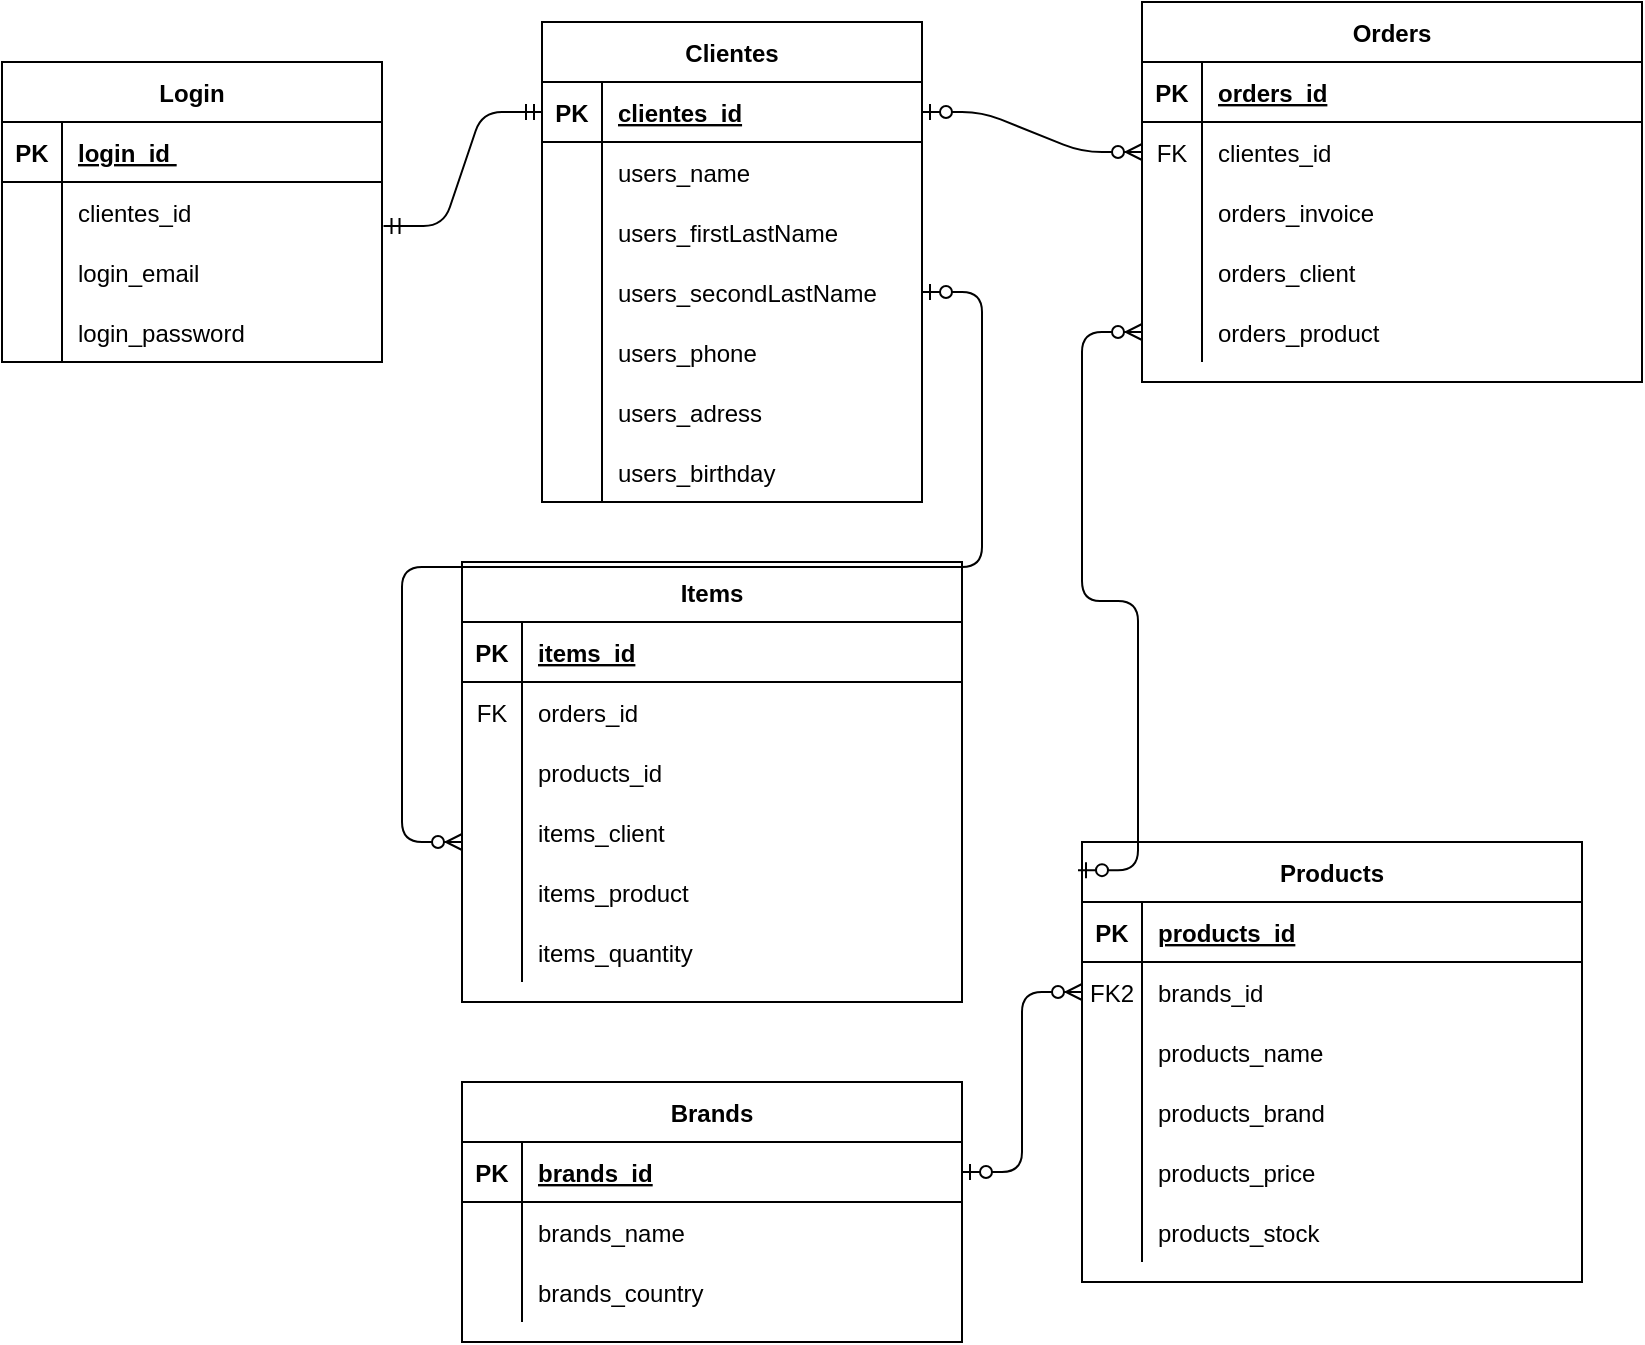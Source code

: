 <mxfile version="14.6.9" type="github"><diagram id="R2lEEEUBdFMjLlhIrx00" name="Page-1"><mxGraphModel dx="976" dy="605" grid="1" gridSize="10" guides="0" tooltips="1" connect="1" arrows="1" fold="1" page="1" pageScale="1" pageWidth="850" pageHeight="1100" math="0" shadow="0" extFonts="Permanent Marker^https://fonts.googleapis.com/css?family=Permanent+Marker"><root><mxCell id="0"/><mxCell id="1" parent="0"/><mxCell id="h16UTQiCfjb1UF6yDBWp-1" value="Clientes" style="shape=table;startSize=30;container=1;collapsible=1;childLayout=tableLayout;fixedRows=1;rowLines=0;fontStyle=1;align=center;resizeLast=1;" parent="1" vertex="1"><mxGeometry x="290" y="90" width="190" height="240" as="geometry"/></mxCell><mxCell id="h16UTQiCfjb1UF6yDBWp-2" value="" style="shape=partialRectangle;collapsible=0;dropTarget=0;pointerEvents=0;fillColor=none;points=[[0,0.5],[1,0.5]];portConstraint=eastwest;top=0;left=0;right=0;bottom=1;" parent="h16UTQiCfjb1UF6yDBWp-1" vertex="1"><mxGeometry y="30" width="190" height="30" as="geometry"/></mxCell><mxCell id="h16UTQiCfjb1UF6yDBWp-3" value="PK" style="shape=partialRectangle;overflow=hidden;connectable=0;fillColor=none;top=0;left=0;bottom=0;right=0;fontStyle=1;" parent="h16UTQiCfjb1UF6yDBWp-2" vertex="1"><mxGeometry width="30" height="30" as="geometry"/></mxCell><mxCell id="h16UTQiCfjb1UF6yDBWp-4" value="clientes_id" style="shape=partialRectangle;overflow=hidden;connectable=0;fillColor=none;top=0;left=0;bottom=0;right=0;align=left;spacingLeft=6;fontStyle=5;" parent="h16UTQiCfjb1UF6yDBWp-2" vertex="1"><mxGeometry x="30" width="160" height="30" as="geometry"/></mxCell><mxCell id="h16UTQiCfjb1UF6yDBWp-5" style="shape=partialRectangle;collapsible=0;dropTarget=0;pointerEvents=0;fillColor=none;points=[[0,0.5],[1,0.5]];portConstraint=eastwest;top=0;left=0;right=0;bottom=0;" parent="h16UTQiCfjb1UF6yDBWp-1" vertex="1"><mxGeometry y="60" width="190" height="30" as="geometry"/></mxCell><mxCell id="h16UTQiCfjb1UF6yDBWp-6" style="shape=partialRectangle;overflow=hidden;connectable=0;fillColor=none;top=0;left=0;bottom=0;right=0;" parent="h16UTQiCfjb1UF6yDBWp-5" vertex="1"><mxGeometry width="30" height="30" as="geometry"/></mxCell><mxCell id="h16UTQiCfjb1UF6yDBWp-7" value="users_name" style="shape=partialRectangle;overflow=hidden;connectable=0;fillColor=none;top=0;left=0;bottom=0;right=0;align=left;spacingLeft=6;" parent="h16UTQiCfjb1UF6yDBWp-5" vertex="1"><mxGeometry x="30" width="160" height="30" as="geometry"/></mxCell><mxCell id="h16UTQiCfjb1UF6yDBWp-8" style="shape=partialRectangle;collapsible=0;dropTarget=0;pointerEvents=0;fillColor=none;points=[[0,0.5],[1,0.5]];portConstraint=eastwest;top=0;left=0;right=0;bottom=0;" parent="h16UTQiCfjb1UF6yDBWp-1" vertex="1"><mxGeometry y="90" width="190" height="30" as="geometry"/></mxCell><mxCell id="h16UTQiCfjb1UF6yDBWp-9" style="shape=partialRectangle;overflow=hidden;connectable=0;fillColor=none;top=0;left=0;bottom=0;right=0;" parent="h16UTQiCfjb1UF6yDBWp-8" vertex="1"><mxGeometry width="30" height="30" as="geometry"/></mxCell><mxCell id="h16UTQiCfjb1UF6yDBWp-10" value="users_firstLastName" style="shape=partialRectangle;overflow=hidden;connectable=0;fillColor=none;top=0;left=0;bottom=0;right=0;align=left;spacingLeft=6;" parent="h16UTQiCfjb1UF6yDBWp-8" vertex="1"><mxGeometry x="30" width="160" height="30" as="geometry"/></mxCell><mxCell id="h16UTQiCfjb1UF6yDBWp-11" style="shape=partialRectangle;collapsible=0;dropTarget=0;pointerEvents=0;fillColor=none;points=[[0,0.5],[1,0.5]];portConstraint=eastwest;top=0;left=0;right=0;bottom=0;" parent="h16UTQiCfjb1UF6yDBWp-1" vertex="1"><mxGeometry y="120" width="190" height="30" as="geometry"/></mxCell><mxCell id="h16UTQiCfjb1UF6yDBWp-12" style="shape=partialRectangle;overflow=hidden;connectable=0;fillColor=none;top=0;left=0;bottom=0;right=0;" parent="h16UTQiCfjb1UF6yDBWp-11" vertex="1"><mxGeometry width="30" height="30" as="geometry"/></mxCell><mxCell id="h16UTQiCfjb1UF6yDBWp-13" value="users_secondLastName" style="shape=partialRectangle;overflow=hidden;connectable=0;fillColor=none;top=0;left=0;bottom=0;right=0;align=left;spacingLeft=6;" parent="h16UTQiCfjb1UF6yDBWp-11" vertex="1"><mxGeometry x="30" width="160" height="30" as="geometry"/></mxCell><mxCell id="h16UTQiCfjb1UF6yDBWp-14" value="" style="shape=partialRectangle;collapsible=0;dropTarget=0;pointerEvents=0;fillColor=none;points=[[0,0.5],[1,0.5]];portConstraint=eastwest;top=0;left=0;right=0;bottom=0;" parent="h16UTQiCfjb1UF6yDBWp-1" vertex="1"><mxGeometry y="150" width="190" height="30" as="geometry"/></mxCell><mxCell id="h16UTQiCfjb1UF6yDBWp-15" value="" style="shape=partialRectangle;overflow=hidden;connectable=0;fillColor=none;top=0;left=0;bottom=0;right=0;" parent="h16UTQiCfjb1UF6yDBWp-14" vertex="1"><mxGeometry width="30" height="30" as="geometry"/></mxCell><mxCell id="h16UTQiCfjb1UF6yDBWp-16" value="users_phone" style="shape=partialRectangle;overflow=hidden;connectable=0;fillColor=none;top=0;left=0;bottom=0;right=0;align=left;spacingLeft=6;" parent="h16UTQiCfjb1UF6yDBWp-14" vertex="1"><mxGeometry x="30" width="160" height="30" as="geometry"/></mxCell><mxCell id="h16UTQiCfjb1UF6yDBWp-118" style="shape=partialRectangle;collapsible=0;dropTarget=0;pointerEvents=0;fillColor=none;points=[[0,0.5],[1,0.5]];portConstraint=eastwest;top=0;left=0;right=0;bottom=0;" parent="h16UTQiCfjb1UF6yDBWp-1" vertex="1"><mxGeometry y="180" width="190" height="30" as="geometry"/></mxCell><mxCell id="h16UTQiCfjb1UF6yDBWp-119" style="shape=partialRectangle;overflow=hidden;connectable=0;fillColor=none;top=0;left=0;bottom=0;right=0;" parent="h16UTQiCfjb1UF6yDBWp-118" vertex="1"><mxGeometry width="30" height="30" as="geometry"/></mxCell><mxCell id="h16UTQiCfjb1UF6yDBWp-120" value="users_adress" style="shape=partialRectangle;overflow=hidden;connectable=0;fillColor=none;top=0;left=0;bottom=0;right=0;align=left;spacingLeft=6;" parent="h16UTQiCfjb1UF6yDBWp-118" vertex="1"><mxGeometry x="30" width="160" height="30" as="geometry"/></mxCell><mxCell id="h16UTQiCfjb1UF6yDBWp-17" value="" style="shape=partialRectangle;collapsible=0;dropTarget=0;pointerEvents=0;fillColor=none;points=[[0,0.5],[1,0.5]];portConstraint=eastwest;top=0;left=0;right=0;bottom=0;" parent="h16UTQiCfjb1UF6yDBWp-1" vertex="1"><mxGeometry y="210" width="190" height="30" as="geometry"/></mxCell><mxCell id="h16UTQiCfjb1UF6yDBWp-18" value="" style="shape=partialRectangle;overflow=hidden;connectable=0;fillColor=none;top=0;left=0;bottom=0;right=0;" parent="h16UTQiCfjb1UF6yDBWp-17" vertex="1"><mxGeometry width="30" height="30" as="geometry"/></mxCell><mxCell id="h16UTQiCfjb1UF6yDBWp-19" value="users_birthday" style="shape=partialRectangle;overflow=hidden;connectable=0;fillColor=none;top=0;left=0;bottom=0;right=0;align=left;spacingLeft=6;" parent="h16UTQiCfjb1UF6yDBWp-17" vertex="1"><mxGeometry x="30" width="160" height="30" as="geometry"/></mxCell><mxCell id="h16UTQiCfjb1UF6yDBWp-20" value="Login" style="shape=table;startSize=30;container=1;collapsible=1;childLayout=tableLayout;fixedRows=1;rowLines=0;fontStyle=1;align=center;resizeLast=1;" parent="1" vertex="1"><mxGeometry x="20" y="110" width="190" height="150" as="geometry"/></mxCell><mxCell id="h16UTQiCfjb1UF6yDBWp-21" value="" style="shape=partialRectangle;collapsible=0;dropTarget=0;pointerEvents=0;fillColor=none;points=[[0,0.5],[1,0.5]];portConstraint=eastwest;top=0;left=0;right=0;bottom=1;" parent="h16UTQiCfjb1UF6yDBWp-20" vertex="1"><mxGeometry y="30" width="190" height="30" as="geometry"/></mxCell><mxCell id="h16UTQiCfjb1UF6yDBWp-22" value="PK" style="shape=partialRectangle;overflow=hidden;connectable=0;fillColor=none;top=0;left=0;bottom=0;right=0;fontStyle=1;" parent="h16UTQiCfjb1UF6yDBWp-21" vertex="1"><mxGeometry width="30" height="30" as="geometry"/></mxCell><mxCell id="h16UTQiCfjb1UF6yDBWp-23" value="login_id " style="shape=partialRectangle;overflow=hidden;connectable=0;fillColor=none;top=0;left=0;bottom=0;right=0;align=left;spacingLeft=6;fontStyle=5;" parent="h16UTQiCfjb1UF6yDBWp-21" vertex="1"><mxGeometry x="30" width="160" height="30" as="geometry"/></mxCell><mxCell id="h16UTQiCfjb1UF6yDBWp-27" style="shape=partialRectangle;collapsible=0;dropTarget=0;pointerEvents=0;fillColor=none;points=[[0,0.5],[1,0.5]];portConstraint=eastwest;top=0;left=0;right=0;bottom=0;" parent="h16UTQiCfjb1UF6yDBWp-20" vertex="1"><mxGeometry y="60" width="190" height="30" as="geometry"/></mxCell><mxCell id="h16UTQiCfjb1UF6yDBWp-28" style="shape=partialRectangle;overflow=hidden;connectable=0;fillColor=none;top=0;left=0;bottom=0;right=0;" parent="h16UTQiCfjb1UF6yDBWp-27" vertex="1"><mxGeometry width="30" height="30" as="geometry"/></mxCell><mxCell id="h16UTQiCfjb1UF6yDBWp-29" value="clientes_id" style="shape=partialRectangle;overflow=hidden;connectable=0;fillColor=none;top=0;left=0;bottom=0;right=0;align=left;spacingLeft=6;" parent="h16UTQiCfjb1UF6yDBWp-27" vertex="1"><mxGeometry x="30" width="160" height="30" as="geometry"/></mxCell><mxCell id="h16UTQiCfjb1UF6yDBWp-30" style="shape=partialRectangle;collapsible=0;dropTarget=0;pointerEvents=0;fillColor=none;points=[[0,0.5],[1,0.5]];portConstraint=eastwest;top=0;left=0;right=0;bottom=0;" parent="h16UTQiCfjb1UF6yDBWp-20" vertex="1"><mxGeometry y="90" width="190" height="30" as="geometry"/></mxCell><mxCell id="h16UTQiCfjb1UF6yDBWp-31" style="shape=partialRectangle;overflow=hidden;connectable=0;fillColor=none;top=0;left=0;bottom=0;right=0;" parent="h16UTQiCfjb1UF6yDBWp-30" vertex="1"><mxGeometry width="30" height="30" as="geometry"/></mxCell><mxCell id="h16UTQiCfjb1UF6yDBWp-32" value="login_email" style="shape=partialRectangle;overflow=hidden;connectable=0;fillColor=none;top=0;left=0;bottom=0;right=0;align=left;spacingLeft=6;" parent="h16UTQiCfjb1UF6yDBWp-30" vertex="1"><mxGeometry x="30" width="160" height="30" as="geometry"/></mxCell><mxCell id="h16UTQiCfjb1UF6yDBWp-33" style="shape=partialRectangle;collapsible=0;dropTarget=0;pointerEvents=0;fillColor=none;points=[[0,0.5],[1,0.5]];portConstraint=eastwest;top=0;left=0;right=0;bottom=0;" parent="h16UTQiCfjb1UF6yDBWp-20" vertex="1"><mxGeometry y="120" width="190" height="30" as="geometry"/></mxCell><mxCell id="h16UTQiCfjb1UF6yDBWp-34" style="shape=partialRectangle;overflow=hidden;connectable=0;fillColor=none;top=0;left=0;bottom=0;right=0;" parent="h16UTQiCfjb1UF6yDBWp-33" vertex="1"><mxGeometry width="30" height="30" as="geometry"/></mxCell><mxCell id="h16UTQiCfjb1UF6yDBWp-35" value="login_password" style="shape=partialRectangle;overflow=hidden;connectable=0;fillColor=none;top=0;left=0;bottom=0;right=0;align=left;spacingLeft=6;" parent="h16UTQiCfjb1UF6yDBWp-33" vertex="1"><mxGeometry x="30" width="160" height="30" as="geometry"/></mxCell><mxCell id="h16UTQiCfjb1UF6yDBWp-38" value="" style="shape=partialRectangle;overflow=hidden;connectable=0;fillColor=none;top=0;left=0;bottom=0;right=0;align=left;spacingLeft=6;" parent="1" vertex="1"><mxGeometry x="355" y="470" width="220" height="30" as="geometry"/></mxCell><mxCell id="h16UTQiCfjb1UF6yDBWp-39" value="" style="edgeStyle=entityRelationEdgeStyle;fontSize=12;html=1;endArrow=ERmandOne;startArrow=ERmandOne;exitX=1.004;exitY=0.733;exitDx=0;exitDy=0;exitPerimeter=0;entryX=0;entryY=0.5;entryDx=0;entryDy=0;" parent="1" source="h16UTQiCfjb1UF6yDBWp-27" target="h16UTQiCfjb1UF6yDBWp-2" edge="1"><mxGeometry width="100" height="100" relative="1" as="geometry"><mxPoint x="310" y="600" as="sourcePoint"/><mxPoint x="410" y="500" as="targetPoint"/></mxGeometry></mxCell><mxCell id="h16UTQiCfjb1UF6yDBWp-40" value="Orders" style="shape=table;startSize=30;container=1;collapsible=1;childLayout=tableLayout;fixedRows=1;rowLines=0;fontStyle=1;align=center;resizeLast=1;" parent="1" vertex="1"><mxGeometry x="590" y="80" width="250" height="190" as="geometry"/></mxCell><mxCell id="h16UTQiCfjb1UF6yDBWp-41" value="" style="shape=partialRectangle;collapsible=0;dropTarget=0;pointerEvents=0;fillColor=none;points=[[0,0.5],[1,0.5]];portConstraint=eastwest;top=0;left=0;right=0;bottom=1;" parent="h16UTQiCfjb1UF6yDBWp-40" vertex="1"><mxGeometry y="30" width="250" height="30" as="geometry"/></mxCell><mxCell id="h16UTQiCfjb1UF6yDBWp-42" value="PK" style="shape=partialRectangle;overflow=hidden;connectable=0;fillColor=none;top=0;left=0;bottom=0;right=0;fontStyle=1;" parent="h16UTQiCfjb1UF6yDBWp-41" vertex="1"><mxGeometry width="30" height="30" as="geometry"/></mxCell><mxCell id="h16UTQiCfjb1UF6yDBWp-43" value="orders_id" style="shape=partialRectangle;overflow=hidden;connectable=0;fillColor=none;top=0;left=0;bottom=0;right=0;align=left;spacingLeft=6;fontStyle=5;" parent="h16UTQiCfjb1UF6yDBWp-41" vertex="1"><mxGeometry x="30" width="220" height="30" as="geometry"/></mxCell><mxCell id="h16UTQiCfjb1UF6yDBWp-144" style="shape=partialRectangle;collapsible=0;dropTarget=0;pointerEvents=0;fillColor=none;points=[[0,0.5],[1,0.5]];portConstraint=eastwest;top=0;left=0;right=0;bottom=0;" parent="h16UTQiCfjb1UF6yDBWp-40" vertex="1"><mxGeometry y="60" width="250" height="30" as="geometry"/></mxCell><mxCell id="h16UTQiCfjb1UF6yDBWp-145" value="FK" style="shape=partialRectangle;overflow=hidden;connectable=0;fillColor=none;top=0;left=0;bottom=0;right=0;" parent="h16UTQiCfjb1UF6yDBWp-144" vertex="1"><mxGeometry width="30" height="30" as="geometry"/></mxCell><mxCell id="h16UTQiCfjb1UF6yDBWp-146" value="clientes_id" style="shape=partialRectangle;overflow=hidden;connectable=0;fillColor=none;top=0;left=0;bottom=0;right=0;align=left;spacingLeft=6;" parent="h16UTQiCfjb1UF6yDBWp-144" vertex="1"><mxGeometry x="30" width="220" height="30" as="geometry"/></mxCell><mxCell id="h16UTQiCfjb1UF6yDBWp-44" style="shape=partialRectangle;collapsible=0;dropTarget=0;pointerEvents=0;fillColor=none;points=[[0,0.5],[1,0.5]];portConstraint=eastwest;top=0;left=0;right=0;bottom=0;" parent="h16UTQiCfjb1UF6yDBWp-40" vertex="1"><mxGeometry y="90" width="250" height="30" as="geometry"/></mxCell><mxCell id="h16UTQiCfjb1UF6yDBWp-45" style="shape=partialRectangle;overflow=hidden;connectable=0;fillColor=none;top=0;left=0;bottom=0;right=0;" parent="h16UTQiCfjb1UF6yDBWp-44" vertex="1"><mxGeometry width="30" height="30" as="geometry"/></mxCell><mxCell id="h16UTQiCfjb1UF6yDBWp-46" value="orders_invoice" style="shape=partialRectangle;overflow=hidden;connectable=0;fillColor=none;top=0;left=0;bottom=0;right=0;align=left;spacingLeft=6;" parent="h16UTQiCfjb1UF6yDBWp-44" vertex="1"><mxGeometry x="30" width="220" height="30" as="geometry"/></mxCell><mxCell id="h16UTQiCfjb1UF6yDBWp-47" style="shape=partialRectangle;collapsible=0;dropTarget=0;pointerEvents=0;fillColor=none;points=[[0,0.5],[1,0.5]];portConstraint=eastwest;top=0;left=0;right=0;bottom=0;" parent="h16UTQiCfjb1UF6yDBWp-40" vertex="1"><mxGeometry y="120" width="250" height="30" as="geometry"/></mxCell><mxCell id="h16UTQiCfjb1UF6yDBWp-48" style="shape=partialRectangle;overflow=hidden;connectable=0;fillColor=none;top=0;left=0;bottom=0;right=0;" parent="h16UTQiCfjb1UF6yDBWp-47" vertex="1"><mxGeometry width="30" height="30" as="geometry"/></mxCell><mxCell id="h16UTQiCfjb1UF6yDBWp-49" value="orders_client" style="shape=partialRectangle;overflow=hidden;connectable=0;fillColor=none;top=0;left=0;bottom=0;right=0;align=left;spacingLeft=6;" parent="h16UTQiCfjb1UF6yDBWp-47" vertex="1"><mxGeometry x="30" width="220" height="30" as="geometry"/></mxCell><mxCell id="h16UTQiCfjb1UF6yDBWp-50" style="shape=partialRectangle;collapsible=0;dropTarget=0;pointerEvents=0;fillColor=none;points=[[0,0.5],[1,0.5]];portConstraint=eastwest;top=0;left=0;right=0;bottom=0;" parent="h16UTQiCfjb1UF6yDBWp-40" vertex="1"><mxGeometry y="150" width="250" height="30" as="geometry"/></mxCell><mxCell id="h16UTQiCfjb1UF6yDBWp-51" style="shape=partialRectangle;overflow=hidden;connectable=0;fillColor=none;top=0;left=0;bottom=0;right=0;" parent="h16UTQiCfjb1UF6yDBWp-50" vertex="1"><mxGeometry width="30" height="30" as="geometry"/></mxCell><mxCell id="h16UTQiCfjb1UF6yDBWp-52" value="orders_product" style="shape=partialRectangle;overflow=hidden;connectable=0;fillColor=none;top=0;left=0;bottom=0;right=0;align=left;spacingLeft=6;" parent="h16UTQiCfjb1UF6yDBWp-50" vertex="1"><mxGeometry x="30" width="220" height="30" as="geometry"/></mxCell><mxCell id="h16UTQiCfjb1UF6yDBWp-59" value="Brands" style="shape=table;startSize=30;container=1;collapsible=1;childLayout=tableLayout;fixedRows=1;rowLines=0;fontStyle=1;align=center;resizeLast=1;" parent="1" vertex="1"><mxGeometry x="250" y="620" width="250" height="130" as="geometry"/></mxCell><mxCell id="h16UTQiCfjb1UF6yDBWp-60" value="" style="shape=partialRectangle;collapsible=0;dropTarget=0;pointerEvents=0;fillColor=none;points=[[0,0.5],[1,0.5]];portConstraint=eastwest;top=0;left=0;right=0;bottom=1;" parent="h16UTQiCfjb1UF6yDBWp-59" vertex="1"><mxGeometry y="30" width="250" height="30" as="geometry"/></mxCell><mxCell id="h16UTQiCfjb1UF6yDBWp-61" value="PK" style="shape=partialRectangle;overflow=hidden;connectable=0;fillColor=none;top=0;left=0;bottom=0;right=0;fontStyle=1;" parent="h16UTQiCfjb1UF6yDBWp-60" vertex="1"><mxGeometry width="30" height="30" as="geometry"/></mxCell><mxCell id="h16UTQiCfjb1UF6yDBWp-62" value="brands_id" style="shape=partialRectangle;overflow=hidden;connectable=0;fillColor=none;top=0;left=0;bottom=0;right=0;align=left;spacingLeft=6;fontStyle=5;" parent="h16UTQiCfjb1UF6yDBWp-60" vertex="1"><mxGeometry x="30" width="220" height="30" as="geometry"/></mxCell><mxCell id="h16UTQiCfjb1UF6yDBWp-63" style="shape=partialRectangle;collapsible=0;dropTarget=0;pointerEvents=0;fillColor=none;points=[[0,0.5],[1,0.5]];portConstraint=eastwest;top=0;left=0;right=0;bottom=0;" parent="h16UTQiCfjb1UF6yDBWp-59" vertex="1"><mxGeometry y="60" width="250" height="30" as="geometry"/></mxCell><mxCell id="h16UTQiCfjb1UF6yDBWp-64" style="shape=partialRectangle;overflow=hidden;connectable=0;fillColor=none;top=0;left=0;bottom=0;right=0;" parent="h16UTQiCfjb1UF6yDBWp-63" vertex="1"><mxGeometry width="30" height="30" as="geometry"/></mxCell><mxCell id="h16UTQiCfjb1UF6yDBWp-65" value="brands_name" style="shape=partialRectangle;overflow=hidden;connectable=0;fillColor=none;top=0;left=0;bottom=0;right=0;align=left;spacingLeft=6;" parent="h16UTQiCfjb1UF6yDBWp-63" vertex="1"><mxGeometry x="30" width="220" height="30" as="geometry"/></mxCell><mxCell id="h16UTQiCfjb1UF6yDBWp-66" style="shape=partialRectangle;collapsible=0;dropTarget=0;pointerEvents=0;fillColor=none;points=[[0,0.5],[1,0.5]];portConstraint=eastwest;top=0;left=0;right=0;bottom=0;" parent="h16UTQiCfjb1UF6yDBWp-59" vertex="1"><mxGeometry y="90" width="250" height="30" as="geometry"/></mxCell><mxCell id="h16UTQiCfjb1UF6yDBWp-67" style="shape=partialRectangle;overflow=hidden;connectable=0;fillColor=none;top=0;left=0;bottom=0;right=0;" parent="h16UTQiCfjb1UF6yDBWp-66" vertex="1"><mxGeometry width="30" height="30" as="geometry"/></mxCell><mxCell id="h16UTQiCfjb1UF6yDBWp-68" value="brands_country" style="shape=partialRectangle;overflow=hidden;connectable=0;fillColor=none;top=0;left=0;bottom=0;right=0;align=left;spacingLeft=6;" parent="h16UTQiCfjb1UF6yDBWp-66" vertex="1"><mxGeometry x="30" width="220" height="30" as="geometry"/></mxCell><mxCell id="h16UTQiCfjb1UF6yDBWp-78" value="Items" style="shape=table;startSize=30;container=1;collapsible=1;childLayout=tableLayout;fixedRows=1;rowLines=0;fontStyle=1;align=center;resizeLast=1;" parent="1" vertex="1"><mxGeometry x="250" y="360" width="250" height="220" as="geometry"/></mxCell><mxCell id="h16UTQiCfjb1UF6yDBWp-79" value="" style="shape=partialRectangle;collapsible=0;dropTarget=0;pointerEvents=0;fillColor=none;points=[[0,0.5],[1,0.5]];portConstraint=eastwest;top=0;left=0;right=0;bottom=1;" parent="h16UTQiCfjb1UF6yDBWp-78" vertex="1"><mxGeometry y="30" width="250" height="30" as="geometry"/></mxCell><mxCell id="h16UTQiCfjb1UF6yDBWp-80" value="PK" style="shape=partialRectangle;overflow=hidden;connectable=0;fillColor=none;top=0;left=0;bottom=0;right=0;fontStyle=1;" parent="h16UTQiCfjb1UF6yDBWp-79" vertex="1"><mxGeometry width="30" height="30" as="geometry"/></mxCell><mxCell id="h16UTQiCfjb1UF6yDBWp-81" value="items_id" style="shape=partialRectangle;overflow=hidden;connectable=0;fillColor=none;top=0;left=0;bottom=0;right=0;align=left;spacingLeft=6;fontStyle=5;" parent="h16UTQiCfjb1UF6yDBWp-79" vertex="1"><mxGeometry x="30" width="220" height="30" as="geometry"/></mxCell><mxCell id="h16UTQiCfjb1UF6yDBWp-138" style="shape=partialRectangle;collapsible=0;dropTarget=0;pointerEvents=0;fillColor=none;points=[[0,0.5],[1,0.5]];portConstraint=eastwest;top=0;left=0;right=0;bottom=0;" parent="h16UTQiCfjb1UF6yDBWp-78" vertex="1"><mxGeometry y="60" width="250" height="30" as="geometry"/></mxCell><mxCell id="h16UTQiCfjb1UF6yDBWp-139" value="FK" style="shape=partialRectangle;overflow=hidden;connectable=0;fillColor=none;top=0;left=0;bottom=0;right=0;" parent="h16UTQiCfjb1UF6yDBWp-138" vertex="1"><mxGeometry width="30" height="30" as="geometry"/></mxCell><mxCell id="h16UTQiCfjb1UF6yDBWp-140" value="orders_id" style="shape=partialRectangle;overflow=hidden;connectable=0;fillColor=none;top=0;left=0;bottom=0;right=0;align=left;spacingLeft=6;" parent="h16UTQiCfjb1UF6yDBWp-138" vertex="1"><mxGeometry x="30" width="220" height="30" as="geometry"/></mxCell><mxCell id="y7VjZk8pqH10uf4-t1t3-1" style="shape=partialRectangle;collapsible=0;dropTarget=0;pointerEvents=0;fillColor=none;points=[[0,0.5],[1,0.5]];portConstraint=eastwest;top=0;left=0;right=0;bottom=0;" vertex="1" parent="h16UTQiCfjb1UF6yDBWp-78"><mxGeometry y="90" width="250" height="30" as="geometry"/></mxCell><mxCell id="y7VjZk8pqH10uf4-t1t3-2" style="shape=partialRectangle;overflow=hidden;connectable=0;fillColor=none;top=0;left=0;bottom=0;right=0;" vertex="1" parent="y7VjZk8pqH10uf4-t1t3-1"><mxGeometry width="30" height="30" as="geometry"/></mxCell><mxCell id="y7VjZk8pqH10uf4-t1t3-3" value="products_id" style="shape=partialRectangle;overflow=hidden;connectable=0;fillColor=none;top=0;left=0;bottom=0;right=0;align=left;spacingLeft=6;" vertex="1" parent="y7VjZk8pqH10uf4-t1t3-1"><mxGeometry x="30" width="220" height="30" as="geometry"/></mxCell><mxCell id="h16UTQiCfjb1UF6yDBWp-82" style="shape=partialRectangle;collapsible=0;dropTarget=0;pointerEvents=0;fillColor=none;points=[[0,0.5],[1,0.5]];portConstraint=eastwest;top=0;left=0;right=0;bottom=0;" parent="h16UTQiCfjb1UF6yDBWp-78" vertex="1"><mxGeometry y="120" width="250" height="30" as="geometry"/></mxCell><mxCell id="h16UTQiCfjb1UF6yDBWp-83" style="shape=partialRectangle;overflow=hidden;connectable=0;fillColor=none;top=0;left=0;bottom=0;right=0;" parent="h16UTQiCfjb1UF6yDBWp-82" vertex="1"><mxGeometry width="30" height="30" as="geometry"/></mxCell><mxCell id="h16UTQiCfjb1UF6yDBWp-84" value="items_client" style="shape=partialRectangle;overflow=hidden;connectable=0;fillColor=none;top=0;left=0;bottom=0;right=0;align=left;spacingLeft=6;" parent="h16UTQiCfjb1UF6yDBWp-82" vertex="1"><mxGeometry x="30" width="220" height="30" as="geometry"/></mxCell><mxCell id="h16UTQiCfjb1UF6yDBWp-85" style="shape=partialRectangle;collapsible=0;dropTarget=0;pointerEvents=0;fillColor=none;points=[[0,0.5],[1,0.5]];portConstraint=eastwest;top=0;left=0;right=0;bottom=0;" parent="h16UTQiCfjb1UF6yDBWp-78" vertex="1"><mxGeometry y="150" width="250" height="30" as="geometry"/></mxCell><mxCell id="h16UTQiCfjb1UF6yDBWp-86" style="shape=partialRectangle;overflow=hidden;connectable=0;fillColor=none;top=0;left=0;bottom=0;right=0;" parent="h16UTQiCfjb1UF6yDBWp-85" vertex="1"><mxGeometry width="30" height="30" as="geometry"/></mxCell><mxCell id="h16UTQiCfjb1UF6yDBWp-87" value="items_product" style="shape=partialRectangle;overflow=hidden;connectable=0;fillColor=none;top=0;left=0;bottom=0;right=0;align=left;spacingLeft=6;" parent="h16UTQiCfjb1UF6yDBWp-85" vertex="1"><mxGeometry x="30" width="220" height="30" as="geometry"/></mxCell><mxCell id="h16UTQiCfjb1UF6yDBWp-88" style="shape=partialRectangle;collapsible=0;dropTarget=0;pointerEvents=0;fillColor=none;points=[[0,0.5],[1,0.5]];portConstraint=eastwest;top=0;left=0;right=0;bottom=0;" parent="h16UTQiCfjb1UF6yDBWp-78" vertex="1"><mxGeometry y="180" width="250" height="30" as="geometry"/></mxCell><mxCell id="h16UTQiCfjb1UF6yDBWp-89" style="shape=partialRectangle;overflow=hidden;connectable=0;fillColor=none;top=0;left=0;bottom=0;right=0;" parent="h16UTQiCfjb1UF6yDBWp-88" vertex="1"><mxGeometry width="30" height="30" as="geometry"/></mxCell><mxCell id="h16UTQiCfjb1UF6yDBWp-90" value="items_quantity" style="shape=partialRectangle;overflow=hidden;connectable=0;fillColor=none;top=0;left=0;bottom=0;right=0;align=left;spacingLeft=6;" parent="h16UTQiCfjb1UF6yDBWp-88" vertex="1"><mxGeometry x="30" width="220" height="30" as="geometry"/></mxCell><mxCell id="h16UTQiCfjb1UF6yDBWp-97" value="Products" style="shape=table;startSize=30;container=1;collapsible=1;childLayout=tableLayout;fixedRows=1;rowLines=0;fontStyle=1;align=center;resizeLast=1;" parent="1" vertex="1"><mxGeometry x="560" y="500" width="250" height="220" as="geometry"/></mxCell><mxCell id="h16UTQiCfjb1UF6yDBWp-98" value="" style="shape=partialRectangle;collapsible=0;dropTarget=0;pointerEvents=0;fillColor=none;points=[[0,0.5],[1,0.5]];portConstraint=eastwest;top=0;left=0;right=0;bottom=1;" parent="h16UTQiCfjb1UF6yDBWp-97" vertex="1"><mxGeometry y="30" width="250" height="30" as="geometry"/></mxCell><mxCell id="h16UTQiCfjb1UF6yDBWp-99" value="PK" style="shape=partialRectangle;overflow=hidden;connectable=0;fillColor=none;top=0;left=0;bottom=0;right=0;fontStyle=1;" parent="h16UTQiCfjb1UF6yDBWp-98" vertex="1"><mxGeometry width="30" height="30" as="geometry"/></mxCell><mxCell id="h16UTQiCfjb1UF6yDBWp-100" value="products_id" style="shape=partialRectangle;overflow=hidden;connectable=0;fillColor=none;top=0;left=0;bottom=0;right=0;align=left;spacingLeft=6;fontStyle=5;" parent="h16UTQiCfjb1UF6yDBWp-98" vertex="1"><mxGeometry x="30" width="220" height="30" as="geometry"/></mxCell><mxCell id="h16UTQiCfjb1UF6yDBWp-135" style="shape=partialRectangle;collapsible=0;dropTarget=0;pointerEvents=0;fillColor=none;points=[[0,0.5],[1,0.5]];portConstraint=eastwest;top=0;left=0;right=0;bottom=0;" parent="h16UTQiCfjb1UF6yDBWp-97" vertex="1"><mxGeometry y="60" width="250" height="30" as="geometry"/></mxCell><mxCell id="h16UTQiCfjb1UF6yDBWp-136" value="FK2" style="shape=partialRectangle;overflow=hidden;connectable=0;fillColor=none;top=0;left=0;bottom=0;right=0;" parent="h16UTQiCfjb1UF6yDBWp-135" vertex="1"><mxGeometry width="30" height="30" as="geometry"/></mxCell><mxCell id="h16UTQiCfjb1UF6yDBWp-137" value="brands_id" style="shape=partialRectangle;overflow=hidden;connectable=0;fillColor=none;top=0;left=0;bottom=0;right=0;align=left;spacingLeft=6;" parent="h16UTQiCfjb1UF6yDBWp-135" vertex="1"><mxGeometry x="30" width="220" height="30" as="geometry"/></mxCell><mxCell id="h16UTQiCfjb1UF6yDBWp-101" style="shape=partialRectangle;collapsible=0;dropTarget=0;pointerEvents=0;fillColor=none;points=[[0,0.5],[1,0.5]];portConstraint=eastwest;top=0;left=0;right=0;bottom=0;" parent="h16UTQiCfjb1UF6yDBWp-97" vertex="1"><mxGeometry y="90" width="250" height="30" as="geometry"/></mxCell><mxCell id="h16UTQiCfjb1UF6yDBWp-102" style="shape=partialRectangle;overflow=hidden;connectable=0;fillColor=none;top=0;left=0;bottom=0;right=0;" parent="h16UTQiCfjb1UF6yDBWp-101" vertex="1"><mxGeometry width="30" height="30" as="geometry"/></mxCell><mxCell id="h16UTQiCfjb1UF6yDBWp-103" value="products_name" style="shape=partialRectangle;overflow=hidden;connectable=0;fillColor=none;top=0;left=0;bottom=0;right=0;align=left;spacingLeft=6;" parent="h16UTQiCfjb1UF6yDBWp-101" vertex="1"><mxGeometry x="30" width="220" height="30" as="geometry"/></mxCell><mxCell id="h16UTQiCfjb1UF6yDBWp-104" style="shape=partialRectangle;collapsible=0;dropTarget=0;pointerEvents=0;fillColor=none;points=[[0,0.5],[1,0.5]];portConstraint=eastwest;top=0;left=0;right=0;bottom=0;" parent="h16UTQiCfjb1UF6yDBWp-97" vertex="1"><mxGeometry y="120" width="250" height="30" as="geometry"/></mxCell><mxCell id="h16UTQiCfjb1UF6yDBWp-105" style="shape=partialRectangle;overflow=hidden;connectable=0;fillColor=none;top=0;left=0;bottom=0;right=0;" parent="h16UTQiCfjb1UF6yDBWp-104" vertex="1"><mxGeometry width="30" height="30" as="geometry"/></mxCell><mxCell id="h16UTQiCfjb1UF6yDBWp-106" value="products_brand" style="shape=partialRectangle;overflow=hidden;connectable=0;fillColor=none;top=0;left=0;bottom=0;right=0;align=left;spacingLeft=6;" parent="h16UTQiCfjb1UF6yDBWp-104" vertex="1"><mxGeometry x="30" width="220" height="30" as="geometry"/></mxCell><mxCell id="h16UTQiCfjb1UF6yDBWp-107" style="shape=partialRectangle;collapsible=0;dropTarget=0;pointerEvents=0;fillColor=none;points=[[0,0.5],[1,0.5]];portConstraint=eastwest;top=0;left=0;right=0;bottom=0;" parent="h16UTQiCfjb1UF6yDBWp-97" vertex="1"><mxGeometry y="150" width="250" height="30" as="geometry"/></mxCell><mxCell id="h16UTQiCfjb1UF6yDBWp-108" style="shape=partialRectangle;overflow=hidden;connectable=0;fillColor=none;top=0;left=0;bottom=0;right=0;" parent="h16UTQiCfjb1UF6yDBWp-107" vertex="1"><mxGeometry width="30" height="30" as="geometry"/></mxCell><mxCell id="h16UTQiCfjb1UF6yDBWp-109" value="products_price" style="shape=partialRectangle;overflow=hidden;connectable=0;fillColor=none;top=0;left=0;bottom=0;right=0;align=left;spacingLeft=6;" parent="h16UTQiCfjb1UF6yDBWp-107" vertex="1"><mxGeometry x="30" width="220" height="30" as="geometry"/></mxCell><mxCell id="h16UTQiCfjb1UF6yDBWp-110" value="" style="shape=partialRectangle;collapsible=0;dropTarget=0;pointerEvents=0;fillColor=none;points=[[0,0.5],[1,0.5]];portConstraint=eastwest;top=0;left=0;right=0;bottom=0;" parent="h16UTQiCfjb1UF6yDBWp-97" vertex="1"><mxGeometry y="180" width="250" height="30" as="geometry"/></mxCell><mxCell id="h16UTQiCfjb1UF6yDBWp-111" value="" style="shape=partialRectangle;overflow=hidden;connectable=0;fillColor=none;top=0;left=0;bottom=0;right=0;" parent="h16UTQiCfjb1UF6yDBWp-110" vertex="1"><mxGeometry width="30" height="30" as="geometry"/></mxCell><mxCell id="h16UTQiCfjb1UF6yDBWp-112" value="products_stock" style="shape=partialRectangle;overflow=hidden;connectable=0;fillColor=none;top=0;left=0;bottom=0;right=0;align=left;spacingLeft=6;" parent="h16UTQiCfjb1UF6yDBWp-110" vertex="1"><mxGeometry x="30" width="220" height="30" as="geometry"/></mxCell><mxCell id="h16UTQiCfjb1UF6yDBWp-123" value="" style="edgeStyle=entityRelationEdgeStyle;fontSize=12;html=1;endArrow=ERzeroToMany;startArrow=ERzeroToOne;exitX=1;exitY=0.5;exitDx=0;exitDy=0;" parent="1" source="h16UTQiCfjb1UF6yDBWp-11" edge="1"><mxGeometry width="100" height="100" relative="1" as="geometry"><mxPoint x="290" y="155" as="sourcePoint"/><mxPoint x="250" y="500" as="targetPoint"/></mxGeometry></mxCell><mxCell id="h16UTQiCfjb1UF6yDBWp-125" value="" style="edgeStyle=entityRelationEdgeStyle;fontSize=12;html=1;endArrow=ERzeroToMany;startArrow=ERzeroToOne;exitX=1;exitY=0.5;exitDx=0;exitDy=0;entryX=0;entryY=0.5;entryDx=0;entryDy=0;" parent="1" source="h16UTQiCfjb1UF6yDBWp-2" edge="1" target="h16UTQiCfjb1UF6yDBWp-144"><mxGeometry width="100" height="100" relative="1" as="geometry"><mxPoint x="590" y="130" as="sourcePoint"/><mxPoint x="591" y="103" as="targetPoint"/></mxGeometry></mxCell><mxCell id="h16UTQiCfjb1UF6yDBWp-131" value="" style="edgeStyle=entityRelationEdgeStyle;fontSize=12;html=1;endArrow=ERzeroToMany;startArrow=ERzeroToOne;entryX=0;entryY=0.5;entryDx=0;entryDy=0;exitX=1;exitY=0.5;exitDx=0;exitDy=0;" parent="1" source="h16UTQiCfjb1UF6yDBWp-60" target="h16UTQiCfjb1UF6yDBWp-135" edge="1"><mxGeometry width="100" height="100" relative="1" as="geometry"><mxPoint x="280" y="630" as="sourcePoint"/><mxPoint x="380" y="530" as="targetPoint"/></mxGeometry></mxCell><mxCell id="h16UTQiCfjb1UF6yDBWp-130" value="" style="edgeStyle=entityRelationEdgeStyle;fontSize=12;html=1;endArrow=ERzeroToMany;startArrow=ERzeroToOne;entryX=0;entryY=0.5;entryDx=0;entryDy=0;exitX=-0.008;exitY=0.064;exitDx=0;exitDy=0;exitPerimeter=0;" parent="1" source="h16UTQiCfjb1UF6yDBWp-97" target="h16UTQiCfjb1UF6yDBWp-50" edge="1"><mxGeometry width="100" height="100" relative="1" as="geometry"><mxPoint x="600" y="490" as="sourcePoint"/><mxPoint x="320" y="300" as="targetPoint"/></mxGeometry></mxCell></root></mxGraphModel></diagram></mxfile>